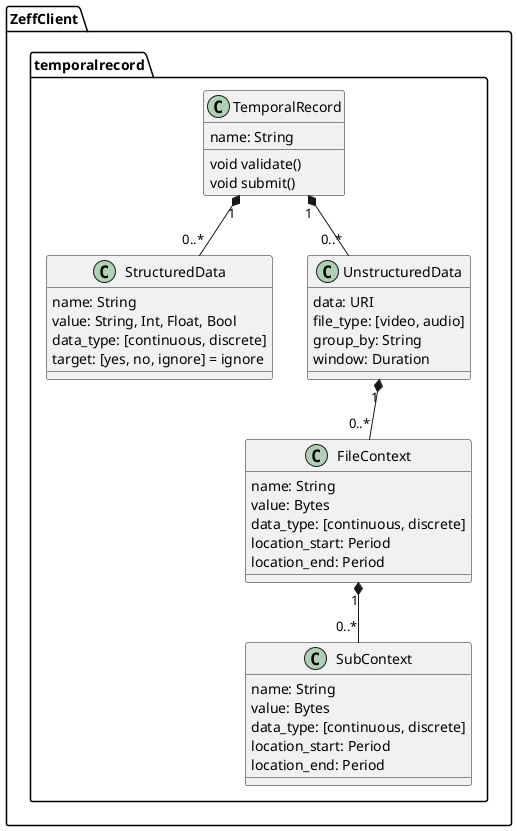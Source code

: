 @startuml

namespace ZeffClient.temporalrecord {
	class TemporalRecord {
		name: String
		void validate()
		void submit()
	}
	TemporalRecord "1" *-- "0..*" StructuredData
	TemporalRecord "1" *-- "0..*" UnstructuredData

	class StructuredData {
		name: String
		value: String, Int, Float, Bool
		data_type: [continuous, discrete]
		target: [yes, no, ignore] = ignore
	}

	class UnstructuredData {
		data: URI
		file_type: [video, audio]
		group_by: String
		window: Duration
	}
	UnstructuredData "1" *-- "0..*" FileContext

	class FileContext {
		name: String
		value: Bytes
		data_type: [continuous, discrete]
		location_start: Period
		location_end: Period
	}
	FileContext "1" *-- "0..*" SubContext

	class SubContext {
		name: String
		value: Bytes
		data_type: [continuous, discrete]
		location_start: Period
		location_end: Period
	}
}

@enduml
